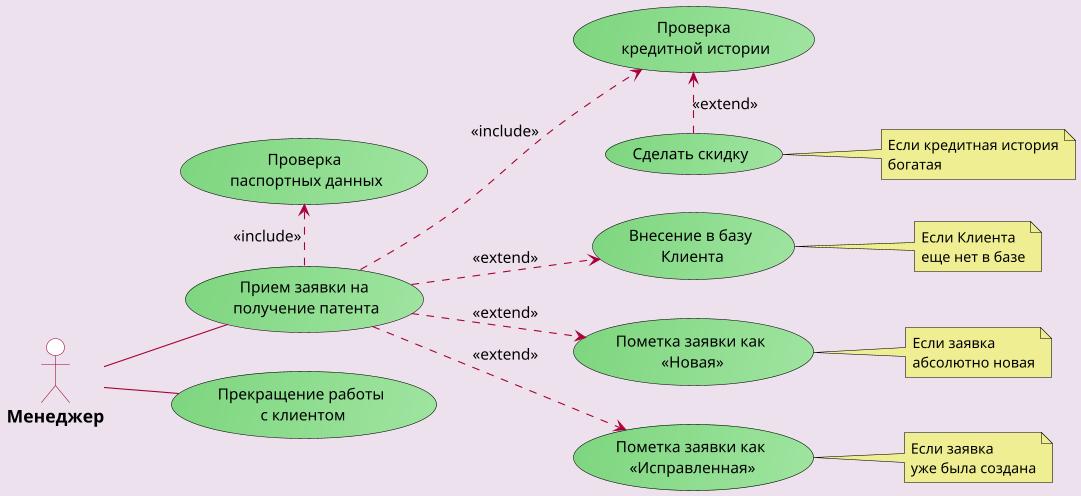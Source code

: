 @startuml

scale 1.1
left to right direction

skinparam {
backgroundColor #ede1ed/#efe1ef

usecaseBackgroundColor #7ed67f/#a0e5a1
usecasebordercolor black
usecaseFontName calibri
usecaseFontSize 14

ActorBackgroundColor white
ActorBordercolor #990434
actorFontSize 16
actorFontStyle bold

arrowColor #A80036
arrowFontSize 14

noteBackgroundColor #efee92
notebordercolor black
}


actor Менеджер as manag

usecase "Прекращение работы\n с клиентом" as stopWork
usecase "Прием заявки на\n получение патента" as apply

usecase "Проверка\n паспортных данных" as passport
usecase "Проверка\n кредитной истории" as check
usecase "Сделать скидку" as disc
note right : Если кредитная история\nбогатая
usecase "Внесение в базу\n Клиента" as addC
note right : Если Клиента\nеще нет в базе
usecase "Пометка заявки как\n <<Новая>>" as new
note right : Если заявка\nабсолютно новая
usecase "Пометка заявки как\n <<Исправленная>>" as upd
note right : Если заявка\nуже была создана


manag -- apply
manag -- stopWork

passport <. apply  : "<<include>>           "
apply ..> check : <<include>>
check <. disc : "                       <<extend>>"
apply ..> addC : <<extend>>
apply ..> new : <<extend>>
apply ..> upd : <<extend>>

@enduml